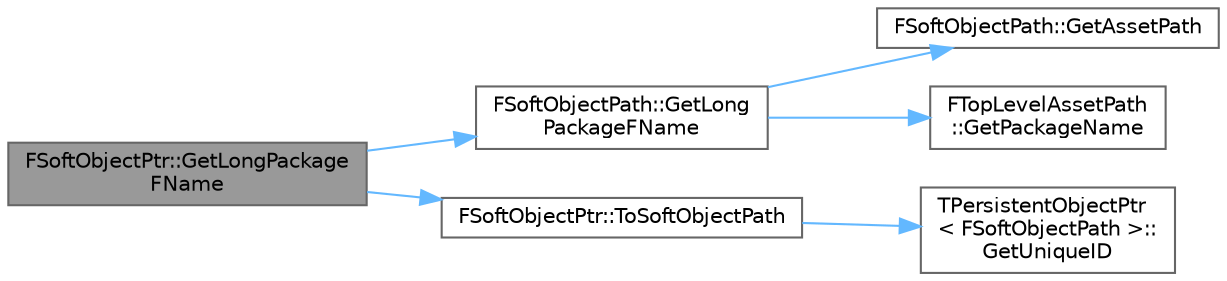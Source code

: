 digraph "FSoftObjectPtr::GetLongPackageFName"
{
 // INTERACTIVE_SVG=YES
 // LATEX_PDF_SIZE
  bgcolor="transparent";
  edge [fontname=Helvetica,fontsize=10,labelfontname=Helvetica,labelfontsize=10];
  node [fontname=Helvetica,fontsize=10,shape=box,height=0.2,width=0.4];
  rankdir="LR";
  Node1 [id="Node000001",label="FSoftObjectPtr::GetLongPackage\lFName",height=0.2,width=0.4,color="gray40", fillcolor="grey60", style="filled", fontcolor="black",tooltip="Returns /package/path name, leaving off the asset name."];
  Node1 -> Node2 [id="edge1_Node000001_Node000002",color="steelblue1",style="solid",tooltip=" "];
  Node2 [id="Node000002",label="FSoftObjectPath::GetLong\lPackageFName",height=0.2,width=0.4,color="grey40", fillcolor="white", style="filled",URL="$d7/d47/structFSoftObjectPath.html#a32e703d25ce4a6988886064ff60518c2",tooltip="Returns /package/path, leaving off the asset name and sub object."];
  Node2 -> Node3 [id="edge2_Node000002_Node000003",color="steelblue1",style="solid",tooltip=" "];
  Node3 [id="Node000003",label="FSoftObjectPath::GetAssetPath",height=0.2,width=0.4,color="grey40", fillcolor="white", style="filled",URL="$d7/d47/structFSoftObjectPath.html#a75462e3501d78f6b69338f8aced1ce38",tooltip="Returns the top-level asset part of this path, without the subobject path."];
  Node2 -> Node4 [id="edge3_Node000002_Node000004",color="steelblue1",style="solid",tooltip=" "];
  Node4 [id="Node000004",label="FTopLevelAssetPath\l::GetPackageName",height=0.2,width=0.4,color="grey40", fillcolor="white", style="filled",URL="$d7/d36/structFTopLevelAssetPath.html#a268f0b6370cafe3b2a8f77c79f0a70d6",tooltip="Return the package name part e.g."];
  Node1 -> Node5 [id="edge4_Node000001_Node000005",color="steelblue1",style="solid",tooltip=" "];
  Node5 [id="Node000005",label="FSoftObjectPtr::ToSoftObjectPath",height=0.2,width=0.4,color="grey40", fillcolor="white", style="filled",URL="$dd/db8/structFSoftObjectPtr.html#a6ca71903e5a3d1717dc6adbd0eecd79c",tooltip="Returns the StringObjectPath that is wrapped by this SoftObjectPtr."];
  Node5 -> Node6 [id="edge5_Node000005_Node000006",color="steelblue1",style="solid",tooltip=" "];
  Node6 [id="Node000006",label="TPersistentObjectPtr\l\< FSoftObjectPath \>::\lGetUniqueID",height=0.2,width=0.4,color="grey40", fillcolor="white", style="filled",URL="$d5/dce/structTPersistentObjectPtr.html#a2a2da585f6b244fd1515120c6efb4b39",tooltip=" "];
}
